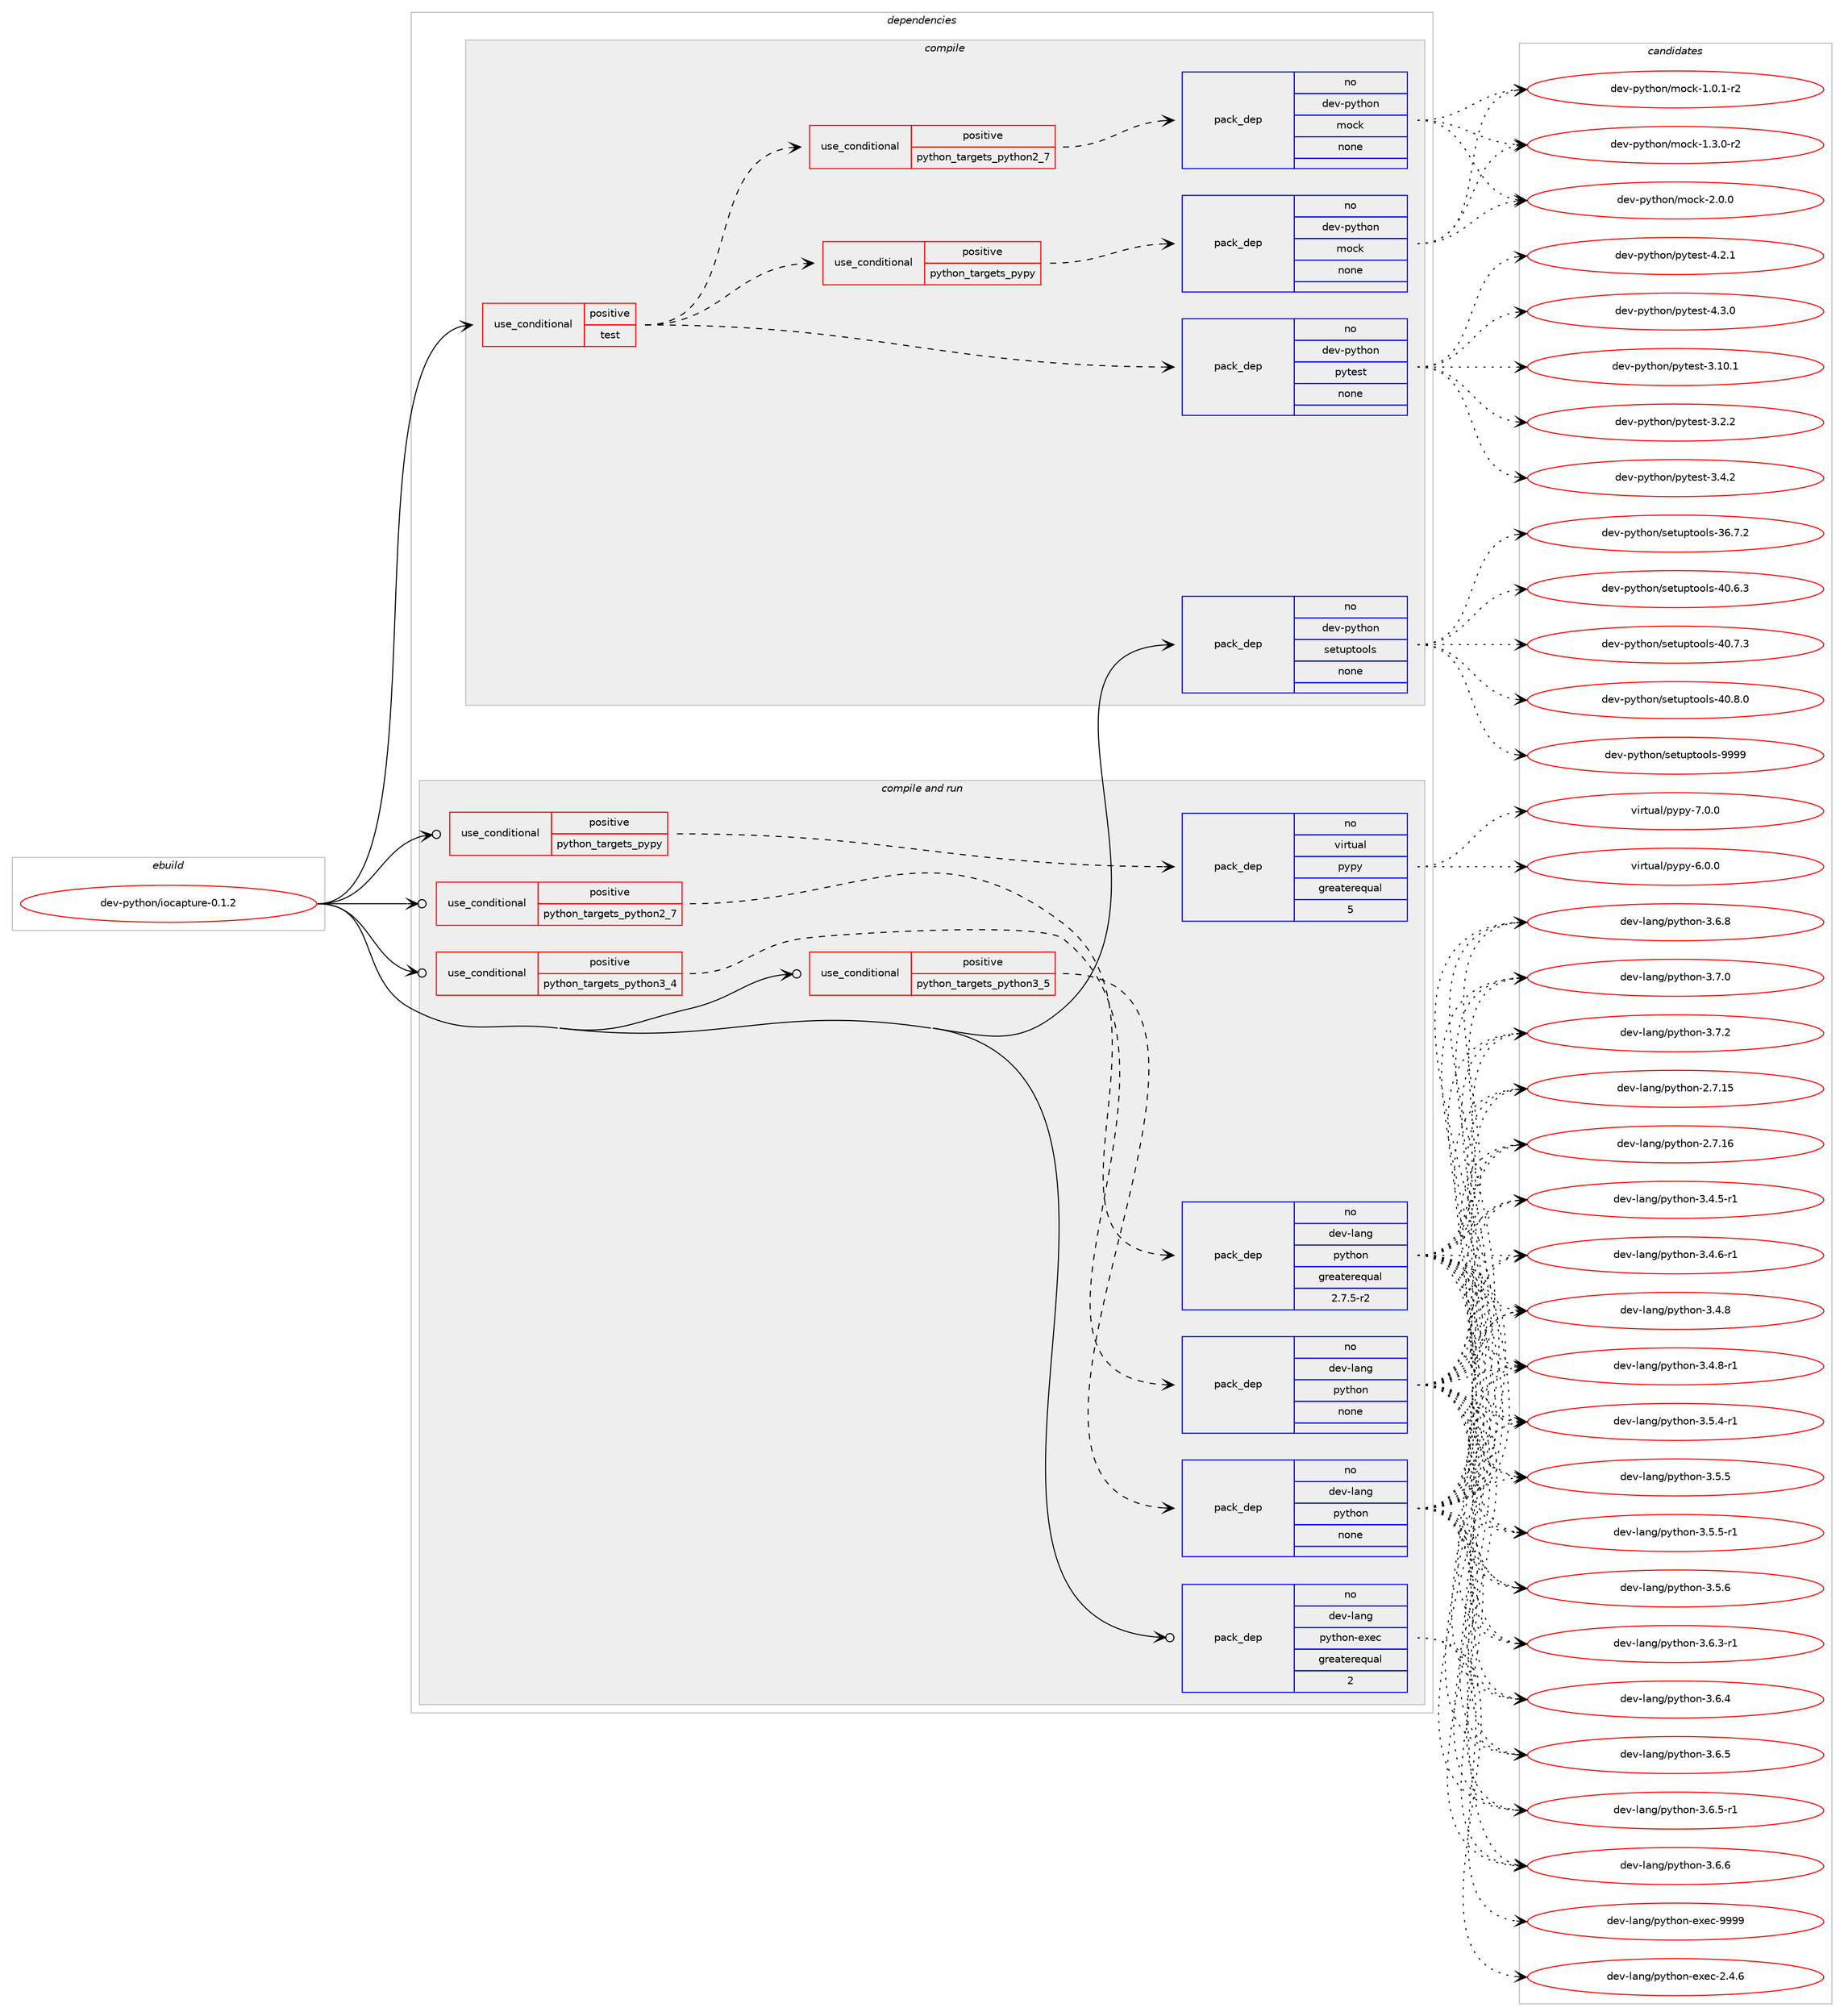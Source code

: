 digraph prolog {

# *************
# Graph options
# *************

newrank=true;
concentrate=true;
compound=true;
graph [rankdir=LR,fontname=Helvetica,fontsize=10,ranksep=1.5];#, ranksep=2.5, nodesep=0.2];
edge  [arrowhead=vee];
node  [fontname=Helvetica,fontsize=10];

# **********
# The ebuild
# **********

subgraph cluster_leftcol {
color=gray;
rank=same;
label=<<i>ebuild</i>>;
id [label="dev-python/iocapture-0.1.2", color=red, width=4, href="../dev-python/iocapture-0.1.2.svg"];
}

# ****************
# The dependencies
# ****************

subgraph cluster_midcol {
color=gray;
label=<<i>dependencies</i>>;
subgraph cluster_compile {
fillcolor="#eeeeee";
style=filled;
label=<<i>compile</i>>;
subgraph cond375821 {
dependency1413921 [label=<<TABLE BORDER="0" CELLBORDER="1" CELLSPACING="0" CELLPADDING="4"><TR><TD ROWSPAN="3" CELLPADDING="10">use_conditional</TD></TR><TR><TD>positive</TD></TR><TR><TD>test</TD></TR></TABLE>>, shape=none, color=red];
subgraph pack1014831 {
dependency1413922 [label=<<TABLE BORDER="0" CELLBORDER="1" CELLSPACING="0" CELLPADDING="4" WIDTH="220"><TR><TD ROWSPAN="6" CELLPADDING="30">pack_dep</TD></TR><TR><TD WIDTH="110">no</TD></TR><TR><TD>dev-python</TD></TR><TR><TD>pytest</TD></TR><TR><TD>none</TD></TR><TR><TD></TD></TR></TABLE>>, shape=none, color=blue];
}
dependency1413921:e -> dependency1413922:w [weight=20,style="dashed",arrowhead="vee"];
subgraph cond375822 {
dependency1413923 [label=<<TABLE BORDER="0" CELLBORDER="1" CELLSPACING="0" CELLPADDING="4"><TR><TD ROWSPAN="3" CELLPADDING="10">use_conditional</TD></TR><TR><TD>positive</TD></TR><TR><TD>python_targets_pypy</TD></TR></TABLE>>, shape=none, color=red];
subgraph pack1014832 {
dependency1413924 [label=<<TABLE BORDER="0" CELLBORDER="1" CELLSPACING="0" CELLPADDING="4" WIDTH="220"><TR><TD ROWSPAN="6" CELLPADDING="30">pack_dep</TD></TR><TR><TD WIDTH="110">no</TD></TR><TR><TD>dev-python</TD></TR><TR><TD>mock</TD></TR><TR><TD>none</TD></TR><TR><TD></TD></TR></TABLE>>, shape=none, color=blue];
}
dependency1413923:e -> dependency1413924:w [weight=20,style="dashed",arrowhead="vee"];
}
dependency1413921:e -> dependency1413923:w [weight=20,style="dashed",arrowhead="vee"];
subgraph cond375823 {
dependency1413925 [label=<<TABLE BORDER="0" CELLBORDER="1" CELLSPACING="0" CELLPADDING="4"><TR><TD ROWSPAN="3" CELLPADDING="10">use_conditional</TD></TR><TR><TD>positive</TD></TR><TR><TD>python_targets_python2_7</TD></TR></TABLE>>, shape=none, color=red];
subgraph pack1014833 {
dependency1413926 [label=<<TABLE BORDER="0" CELLBORDER="1" CELLSPACING="0" CELLPADDING="4" WIDTH="220"><TR><TD ROWSPAN="6" CELLPADDING="30">pack_dep</TD></TR><TR><TD WIDTH="110">no</TD></TR><TR><TD>dev-python</TD></TR><TR><TD>mock</TD></TR><TR><TD>none</TD></TR><TR><TD></TD></TR></TABLE>>, shape=none, color=blue];
}
dependency1413925:e -> dependency1413926:w [weight=20,style="dashed",arrowhead="vee"];
}
dependency1413921:e -> dependency1413925:w [weight=20,style="dashed",arrowhead="vee"];
}
id:e -> dependency1413921:w [weight=20,style="solid",arrowhead="vee"];
subgraph pack1014834 {
dependency1413927 [label=<<TABLE BORDER="0" CELLBORDER="1" CELLSPACING="0" CELLPADDING="4" WIDTH="220"><TR><TD ROWSPAN="6" CELLPADDING="30">pack_dep</TD></TR><TR><TD WIDTH="110">no</TD></TR><TR><TD>dev-python</TD></TR><TR><TD>setuptools</TD></TR><TR><TD>none</TD></TR><TR><TD></TD></TR></TABLE>>, shape=none, color=blue];
}
id:e -> dependency1413927:w [weight=20,style="solid",arrowhead="vee"];
}
subgraph cluster_compileandrun {
fillcolor="#eeeeee";
style=filled;
label=<<i>compile and run</i>>;
subgraph cond375824 {
dependency1413928 [label=<<TABLE BORDER="0" CELLBORDER="1" CELLSPACING="0" CELLPADDING="4"><TR><TD ROWSPAN="3" CELLPADDING="10">use_conditional</TD></TR><TR><TD>positive</TD></TR><TR><TD>python_targets_pypy</TD></TR></TABLE>>, shape=none, color=red];
subgraph pack1014835 {
dependency1413929 [label=<<TABLE BORDER="0" CELLBORDER="1" CELLSPACING="0" CELLPADDING="4" WIDTH="220"><TR><TD ROWSPAN="6" CELLPADDING="30">pack_dep</TD></TR><TR><TD WIDTH="110">no</TD></TR><TR><TD>virtual</TD></TR><TR><TD>pypy</TD></TR><TR><TD>greaterequal</TD></TR><TR><TD>5</TD></TR></TABLE>>, shape=none, color=blue];
}
dependency1413928:e -> dependency1413929:w [weight=20,style="dashed",arrowhead="vee"];
}
id:e -> dependency1413928:w [weight=20,style="solid",arrowhead="odotvee"];
subgraph cond375825 {
dependency1413930 [label=<<TABLE BORDER="0" CELLBORDER="1" CELLSPACING="0" CELLPADDING="4"><TR><TD ROWSPAN="3" CELLPADDING="10">use_conditional</TD></TR><TR><TD>positive</TD></TR><TR><TD>python_targets_python2_7</TD></TR></TABLE>>, shape=none, color=red];
subgraph pack1014836 {
dependency1413931 [label=<<TABLE BORDER="0" CELLBORDER="1" CELLSPACING="0" CELLPADDING="4" WIDTH="220"><TR><TD ROWSPAN="6" CELLPADDING="30">pack_dep</TD></TR><TR><TD WIDTH="110">no</TD></TR><TR><TD>dev-lang</TD></TR><TR><TD>python</TD></TR><TR><TD>greaterequal</TD></TR><TR><TD>2.7.5-r2</TD></TR></TABLE>>, shape=none, color=blue];
}
dependency1413930:e -> dependency1413931:w [weight=20,style="dashed",arrowhead="vee"];
}
id:e -> dependency1413930:w [weight=20,style="solid",arrowhead="odotvee"];
subgraph cond375826 {
dependency1413932 [label=<<TABLE BORDER="0" CELLBORDER="1" CELLSPACING="0" CELLPADDING="4"><TR><TD ROWSPAN="3" CELLPADDING="10">use_conditional</TD></TR><TR><TD>positive</TD></TR><TR><TD>python_targets_python3_4</TD></TR></TABLE>>, shape=none, color=red];
subgraph pack1014837 {
dependency1413933 [label=<<TABLE BORDER="0" CELLBORDER="1" CELLSPACING="0" CELLPADDING="4" WIDTH="220"><TR><TD ROWSPAN="6" CELLPADDING="30">pack_dep</TD></TR><TR><TD WIDTH="110">no</TD></TR><TR><TD>dev-lang</TD></TR><TR><TD>python</TD></TR><TR><TD>none</TD></TR><TR><TD></TD></TR></TABLE>>, shape=none, color=blue];
}
dependency1413932:e -> dependency1413933:w [weight=20,style="dashed",arrowhead="vee"];
}
id:e -> dependency1413932:w [weight=20,style="solid",arrowhead="odotvee"];
subgraph cond375827 {
dependency1413934 [label=<<TABLE BORDER="0" CELLBORDER="1" CELLSPACING="0" CELLPADDING="4"><TR><TD ROWSPAN="3" CELLPADDING="10">use_conditional</TD></TR><TR><TD>positive</TD></TR><TR><TD>python_targets_python3_5</TD></TR></TABLE>>, shape=none, color=red];
subgraph pack1014838 {
dependency1413935 [label=<<TABLE BORDER="0" CELLBORDER="1" CELLSPACING="0" CELLPADDING="4" WIDTH="220"><TR><TD ROWSPAN="6" CELLPADDING="30">pack_dep</TD></TR><TR><TD WIDTH="110">no</TD></TR><TR><TD>dev-lang</TD></TR><TR><TD>python</TD></TR><TR><TD>none</TD></TR><TR><TD></TD></TR></TABLE>>, shape=none, color=blue];
}
dependency1413934:e -> dependency1413935:w [weight=20,style="dashed",arrowhead="vee"];
}
id:e -> dependency1413934:w [weight=20,style="solid",arrowhead="odotvee"];
subgraph pack1014839 {
dependency1413936 [label=<<TABLE BORDER="0" CELLBORDER="1" CELLSPACING="0" CELLPADDING="4" WIDTH="220"><TR><TD ROWSPAN="6" CELLPADDING="30">pack_dep</TD></TR><TR><TD WIDTH="110">no</TD></TR><TR><TD>dev-lang</TD></TR><TR><TD>python-exec</TD></TR><TR><TD>greaterequal</TD></TR><TR><TD>2</TD></TR></TABLE>>, shape=none, color=blue];
}
id:e -> dependency1413936:w [weight=20,style="solid",arrowhead="odotvee"];
}
subgraph cluster_run {
fillcolor="#eeeeee";
style=filled;
label=<<i>run</i>>;
}
}

# **************
# The candidates
# **************

subgraph cluster_choices {
rank=same;
color=gray;
label=<<i>candidates</i>>;

subgraph choice1014831 {
color=black;
nodesep=1;
choice100101118451121211161041111104711212111610111511645514649484649 [label="dev-python/pytest-3.10.1", color=red, width=4,href="../dev-python/pytest-3.10.1.svg"];
choice1001011184511212111610411111047112121116101115116455146504650 [label="dev-python/pytest-3.2.2", color=red, width=4,href="../dev-python/pytest-3.2.2.svg"];
choice1001011184511212111610411111047112121116101115116455146524650 [label="dev-python/pytest-3.4.2", color=red, width=4,href="../dev-python/pytest-3.4.2.svg"];
choice1001011184511212111610411111047112121116101115116455246504649 [label="dev-python/pytest-4.2.1", color=red, width=4,href="../dev-python/pytest-4.2.1.svg"];
choice1001011184511212111610411111047112121116101115116455246514648 [label="dev-python/pytest-4.3.0", color=red, width=4,href="../dev-python/pytest-4.3.0.svg"];
dependency1413922:e -> choice100101118451121211161041111104711212111610111511645514649484649:w [style=dotted,weight="100"];
dependency1413922:e -> choice1001011184511212111610411111047112121116101115116455146504650:w [style=dotted,weight="100"];
dependency1413922:e -> choice1001011184511212111610411111047112121116101115116455146524650:w [style=dotted,weight="100"];
dependency1413922:e -> choice1001011184511212111610411111047112121116101115116455246504649:w [style=dotted,weight="100"];
dependency1413922:e -> choice1001011184511212111610411111047112121116101115116455246514648:w [style=dotted,weight="100"];
}
subgraph choice1014832 {
color=black;
nodesep=1;
choice1001011184511212111610411111047109111991074549464846494511450 [label="dev-python/mock-1.0.1-r2", color=red, width=4,href="../dev-python/mock-1.0.1-r2.svg"];
choice1001011184511212111610411111047109111991074549465146484511450 [label="dev-python/mock-1.3.0-r2", color=red, width=4,href="../dev-python/mock-1.3.0-r2.svg"];
choice100101118451121211161041111104710911199107455046484648 [label="dev-python/mock-2.0.0", color=red, width=4,href="../dev-python/mock-2.0.0.svg"];
dependency1413924:e -> choice1001011184511212111610411111047109111991074549464846494511450:w [style=dotted,weight="100"];
dependency1413924:e -> choice1001011184511212111610411111047109111991074549465146484511450:w [style=dotted,weight="100"];
dependency1413924:e -> choice100101118451121211161041111104710911199107455046484648:w [style=dotted,weight="100"];
}
subgraph choice1014833 {
color=black;
nodesep=1;
choice1001011184511212111610411111047109111991074549464846494511450 [label="dev-python/mock-1.0.1-r2", color=red, width=4,href="../dev-python/mock-1.0.1-r2.svg"];
choice1001011184511212111610411111047109111991074549465146484511450 [label="dev-python/mock-1.3.0-r2", color=red, width=4,href="../dev-python/mock-1.3.0-r2.svg"];
choice100101118451121211161041111104710911199107455046484648 [label="dev-python/mock-2.0.0", color=red, width=4,href="../dev-python/mock-2.0.0.svg"];
dependency1413926:e -> choice1001011184511212111610411111047109111991074549464846494511450:w [style=dotted,weight="100"];
dependency1413926:e -> choice1001011184511212111610411111047109111991074549465146484511450:w [style=dotted,weight="100"];
dependency1413926:e -> choice100101118451121211161041111104710911199107455046484648:w [style=dotted,weight="100"];
}
subgraph choice1014834 {
color=black;
nodesep=1;
choice100101118451121211161041111104711510111611711211611111110811545515446554650 [label="dev-python/setuptools-36.7.2", color=red, width=4,href="../dev-python/setuptools-36.7.2.svg"];
choice100101118451121211161041111104711510111611711211611111110811545524846544651 [label="dev-python/setuptools-40.6.3", color=red, width=4,href="../dev-python/setuptools-40.6.3.svg"];
choice100101118451121211161041111104711510111611711211611111110811545524846554651 [label="dev-python/setuptools-40.7.3", color=red, width=4,href="../dev-python/setuptools-40.7.3.svg"];
choice100101118451121211161041111104711510111611711211611111110811545524846564648 [label="dev-python/setuptools-40.8.0", color=red, width=4,href="../dev-python/setuptools-40.8.0.svg"];
choice10010111845112121116104111110471151011161171121161111111081154557575757 [label="dev-python/setuptools-9999", color=red, width=4,href="../dev-python/setuptools-9999.svg"];
dependency1413927:e -> choice100101118451121211161041111104711510111611711211611111110811545515446554650:w [style=dotted,weight="100"];
dependency1413927:e -> choice100101118451121211161041111104711510111611711211611111110811545524846544651:w [style=dotted,weight="100"];
dependency1413927:e -> choice100101118451121211161041111104711510111611711211611111110811545524846554651:w [style=dotted,weight="100"];
dependency1413927:e -> choice100101118451121211161041111104711510111611711211611111110811545524846564648:w [style=dotted,weight="100"];
dependency1413927:e -> choice10010111845112121116104111110471151011161171121161111111081154557575757:w [style=dotted,weight="100"];
}
subgraph choice1014835 {
color=black;
nodesep=1;
choice1181051141161179710847112121112121455446484648 [label="virtual/pypy-6.0.0", color=red, width=4,href="../virtual/pypy-6.0.0.svg"];
choice1181051141161179710847112121112121455546484648 [label="virtual/pypy-7.0.0", color=red, width=4,href="../virtual/pypy-7.0.0.svg"];
dependency1413929:e -> choice1181051141161179710847112121112121455446484648:w [style=dotted,weight="100"];
dependency1413929:e -> choice1181051141161179710847112121112121455546484648:w [style=dotted,weight="100"];
}
subgraph choice1014836 {
color=black;
nodesep=1;
choice10010111845108971101034711212111610411111045504655464953 [label="dev-lang/python-2.7.15", color=red, width=4,href="../dev-lang/python-2.7.15.svg"];
choice10010111845108971101034711212111610411111045504655464954 [label="dev-lang/python-2.7.16", color=red, width=4,href="../dev-lang/python-2.7.16.svg"];
choice1001011184510897110103471121211161041111104551465246534511449 [label="dev-lang/python-3.4.5-r1", color=red, width=4,href="../dev-lang/python-3.4.5-r1.svg"];
choice1001011184510897110103471121211161041111104551465246544511449 [label="dev-lang/python-3.4.6-r1", color=red, width=4,href="../dev-lang/python-3.4.6-r1.svg"];
choice100101118451089711010347112121116104111110455146524656 [label="dev-lang/python-3.4.8", color=red, width=4,href="../dev-lang/python-3.4.8.svg"];
choice1001011184510897110103471121211161041111104551465246564511449 [label="dev-lang/python-3.4.8-r1", color=red, width=4,href="../dev-lang/python-3.4.8-r1.svg"];
choice1001011184510897110103471121211161041111104551465346524511449 [label="dev-lang/python-3.5.4-r1", color=red, width=4,href="../dev-lang/python-3.5.4-r1.svg"];
choice100101118451089711010347112121116104111110455146534653 [label="dev-lang/python-3.5.5", color=red, width=4,href="../dev-lang/python-3.5.5.svg"];
choice1001011184510897110103471121211161041111104551465346534511449 [label="dev-lang/python-3.5.5-r1", color=red, width=4,href="../dev-lang/python-3.5.5-r1.svg"];
choice100101118451089711010347112121116104111110455146534654 [label="dev-lang/python-3.5.6", color=red, width=4,href="../dev-lang/python-3.5.6.svg"];
choice1001011184510897110103471121211161041111104551465446514511449 [label="dev-lang/python-3.6.3-r1", color=red, width=4,href="../dev-lang/python-3.6.3-r1.svg"];
choice100101118451089711010347112121116104111110455146544652 [label="dev-lang/python-3.6.4", color=red, width=4,href="../dev-lang/python-3.6.4.svg"];
choice100101118451089711010347112121116104111110455146544653 [label="dev-lang/python-3.6.5", color=red, width=4,href="../dev-lang/python-3.6.5.svg"];
choice1001011184510897110103471121211161041111104551465446534511449 [label="dev-lang/python-3.6.5-r1", color=red, width=4,href="../dev-lang/python-3.6.5-r1.svg"];
choice100101118451089711010347112121116104111110455146544654 [label="dev-lang/python-3.6.6", color=red, width=4,href="../dev-lang/python-3.6.6.svg"];
choice100101118451089711010347112121116104111110455146544656 [label="dev-lang/python-3.6.8", color=red, width=4,href="../dev-lang/python-3.6.8.svg"];
choice100101118451089711010347112121116104111110455146554648 [label="dev-lang/python-3.7.0", color=red, width=4,href="../dev-lang/python-3.7.0.svg"];
choice100101118451089711010347112121116104111110455146554650 [label="dev-lang/python-3.7.2", color=red, width=4,href="../dev-lang/python-3.7.2.svg"];
dependency1413931:e -> choice10010111845108971101034711212111610411111045504655464953:w [style=dotted,weight="100"];
dependency1413931:e -> choice10010111845108971101034711212111610411111045504655464954:w [style=dotted,weight="100"];
dependency1413931:e -> choice1001011184510897110103471121211161041111104551465246534511449:w [style=dotted,weight="100"];
dependency1413931:e -> choice1001011184510897110103471121211161041111104551465246544511449:w [style=dotted,weight="100"];
dependency1413931:e -> choice100101118451089711010347112121116104111110455146524656:w [style=dotted,weight="100"];
dependency1413931:e -> choice1001011184510897110103471121211161041111104551465246564511449:w [style=dotted,weight="100"];
dependency1413931:e -> choice1001011184510897110103471121211161041111104551465346524511449:w [style=dotted,weight="100"];
dependency1413931:e -> choice100101118451089711010347112121116104111110455146534653:w [style=dotted,weight="100"];
dependency1413931:e -> choice1001011184510897110103471121211161041111104551465346534511449:w [style=dotted,weight="100"];
dependency1413931:e -> choice100101118451089711010347112121116104111110455146534654:w [style=dotted,weight="100"];
dependency1413931:e -> choice1001011184510897110103471121211161041111104551465446514511449:w [style=dotted,weight="100"];
dependency1413931:e -> choice100101118451089711010347112121116104111110455146544652:w [style=dotted,weight="100"];
dependency1413931:e -> choice100101118451089711010347112121116104111110455146544653:w [style=dotted,weight="100"];
dependency1413931:e -> choice1001011184510897110103471121211161041111104551465446534511449:w [style=dotted,weight="100"];
dependency1413931:e -> choice100101118451089711010347112121116104111110455146544654:w [style=dotted,weight="100"];
dependency1413931:e -> choice100101118451089711010347112121116104111110455146544656:w [style=dotted,weight="100"];
dependency1413931:e -> choice100101118451089711010347112121116104111110455146554648:w [style=dotted,weight="100"];
dependency1413931:e -> choice100101118451089711010347112121116104111110455146554650:w [style=dotted,weight="100"];
}
subgraph choice1014837 {
color=black;
nodesep=1;
choice10010111845108971101034711212111610411111045504655464953 [label="dev-lang/python-2.7.15", color=red, width=4,href="../dev-lang/python-2.7.15.svg"];
choice10010111845108971101034711212111610411111045504655464954 [label="dev-lang/python-2.7.16", color=red, width=4,href="../dev-lang/python-2.7.16.svg"];
choice1001011184510897110103471121211161041111104551465246534511449 [label="dev-lang/python-3.4.5-r1", color=red, width=4,href="../dev-lang/python-3.4.5-r1.svg"];
choice1001011184510897110103471121211161041111104551465246544511449 [label="dev-lang/python-3.4.6-r1", color=red, width=4,href="../dev-lang/python-3.4.6-r1.svg"];
choice100101118451089711010347112121116104111110455146524656 [label="dev-lang/python-3.4.8", color=red, width=4,href="../dev-lang/python-3.4.8.svg"];
choice1001011184510897110103471121211161041111104551465246564511449 [label="dev-lang/python-3.4.8-r1", color=red, width=4,href="../dev-lang/python-3.4.8-r1.svg"];
choice1001011184510897110103471121211161041111104551465346524511449 [label="dev-lang/python-3.5.4-r1", color=red, width=4,href="../dev-lang/python-3.5.4-r1.svg"];
choice100101118451089711010347112121116104111110455146534653 [label="dev-lang/python-3.5.5", color=red, width=4,href="../dev-lang/python-3.5.5.svg"];
choice1001011184510897110103471121211161041111104551465346534511449 [label="dev-lang/python-3.5.5-r1", color=red, width=4,href="../dev-lang/python-3.5.5-r1.svg"];
choice100101118451089711010347112121116104111110455146534654 [label="dev-lang/python-3.5.6", color=red, width=4,href="../dev-lang/python-3.5.6.svg"];
choice1001011184510897110103471121211161041111104551465446514511449 [label="dev-lang/python-3.6.3-r1", color=red, width=4,href="../dev-lang/python-3.6.3-r1.svg"];
choice100101118451089711010347112121116104111110455146544652 [label="dev-lang/python-3.6.4", color=red, width=4,href="../dev-lang/python-3.6.4.svg"];
choice100101118451089711010347112121116104111110455146544653 [label="dev-lang/python-3.6.5", color=red, width=4,href="../dev-lang/python-3.6.5.svg"];
choice1001011184510897110103471121211161041111104551465446534511449 [label="dev-lang/python-3.6.5-r1", color=red, width=4,href="../dev-lang/python-3.6.5-r1.svg"];
choice100101118451089711010347112121116104111110455146544654 [label="dev-lang/python-3.6.6", color=red, width=4,href="../dev-lang/python-3.6.6.svg"];
choice100101118451089711010347112121116104111110455146544656 [label="dev-lang/python-3.6.8", color=red, width=4,href="../dev-lang/python-3.6.8.svg"];
choice100101118451089711010347112121116104111110455146554648 [label="dev-lang/python-3.7.0", color=red, width=4,href="../dev-lang/python-3.7.0.svg"];
choice100101118451089711010347112121116104111110455146554650 [label="dev-lang/python-3.7.2", color=red, width=4,href="../dev-lang/python-3.7.2.svg"];
dependency1413933:e -> choice10010111845108971101034711212111610411111045504655464953:w [style=dotted,weight="100"];
dependency1413933:e -> choice10010111845108971101034711212111610411111045504655464954:w [style=dotted,weight="100"];
dependency1413933:e -> choice1001011184510897110103471121211161041111104551465246534511449:w [style=dotted,weight="100"];
dependency1413933:e -> choice1001011184510897110103471121211161041111104551465246544511449:w [style=dotted,weight="100"];
dependency1413933:e -> choice100101118451089711010347112121116104111110455146524656:w [style=dotted,weight="100"];
dependency1413933:e -> choice1001011184510897110103471121211161041111104551465246564511449:w [style=dotted,weight="100"];
dependency1413933:e -> choice1001011184510897110103471121211161041111104551465346524511449:w [style=dotted,weight="100"];
dependency1413933:e -> choice100101118451089711010347112121116104111110455146534653:w [style=dotted,weight="100"];
dependency1413933:e -> choice1001011184510897110103471121211161041111104551465346534511449:w [style=dotted,weight="100"];
dependency1413933:e -> choice100101118451089711010347112121116104111110455146534654:w [style=dotted,weight="100"];
dependency1413933:e -> choice1001011184510897110103471121211161041111104551465446514511449:w [style=dotted,weight="100"];
dependency1413933:e -> choice100101118451089711010347112121116104111110455146544652:w [style=dotted,weight="100"];
dependency1413933:e -> choice100101118451089711010347112121116104111110455146544653:w [style=dotted,weight="100"];
dependency1413933:e -> choice1001011184510897110103471121211161041111104551465446534511449:w [style=dotted,weight="100"];
dependency1413933:e -> choice100101118451089711010347112121116104111110455146544654:w [style=dotted,weight="100"];
dependency1413933:e -> choice100101118451089711010347112121116104111110455146544656:w [style=dotted,weight="100"];
dependency1413933:e -> choice100101118451089711010347112121116104111110455146554648:w [style=dotted,weight="100"];
dependency1413933:e -> choice100101118451089711010347112121116104111110455146554650:w [style=dotted,weight="100"];
}
subgraph choice1014838 {
color=black;
nodesep=1;
choice10010111845108971101034711212111610411111045504655464953 [label="dev-lang/python-2.7.15", color=red, width=4,href="../dev-lang/python-2.7.15.svg"];
choice10010111845108971101034711212111610411111045504655464954 [label="dev-lang/python-2.7.16", color=red, width=4,href="../dev-lang/python-2.7.16.svg"];
choice1001011184510897110103471121211161041111104551465246534511449 [label="dev-lang/python-3.4.5-r1", color=red, width=4,href="../dev-lang/python-3.4.5-r1.svg"];
choice1001011184510897110103471121211161041111104551465246544511449 [label="dev-lang/python-3.4.6-r1", color=red, width=4,href="../dev-lang/python-3.4.6-r1.svg"];
choice100101118451089711010347112121116104111110455146524656 [label="dev-lang/python-3.4.8", color=red, width=4,href="../dev-lang/python-3.4.8.svg"];
choice1001011184510897110103471121211161041111104551465246564511449 [label="dev-lang/python-3.4.8-r1", color=red, width=4,href="../dev-lang/python-3.4.8-r1.svg"];
choice1001011184510897110103471121211161041111104551465346524511449 [label="dev-lang/python-3.5.4-r1", color=red, width=4,href="../dev-lang/python-3.5.4-r1.svg"];
choice100101118451089711010347112121116104111110455146534653 [label="dev-lang/python-3.5.5", color=red, width=4,href="../dev-lang/python-3.5.5.svg"];
choice1001011184510897110103471121211161041111104551465346534511449 [label="dev-lang/python-3.5.5-r1", color=red, width=4,href="../dev-lang/python-3.5.5-r1.svg"];
choice100101118451089711010347112121116104111110455146534654 [label="dev-lang/python-3.5.6", color=red, width=4,href="../dev-lang/python-3.5.6.svg"];
choice1001011184510897110103471121211161041111104551465446514511449 [label="dev-lang/python-3.6.3-r1", color=red, width=4,href="../dev-lang/python-3.6.3-r1.svg"];
choice100101118451089711010347112121116104111110455146544652 [label="dev-lang/python-3.6.4", color=red, width=4,href="../dev-lang/python-3.6.4.svg"];
choice100101118451089711010347112121116104111110455146544653 [label="dev-lang/python-3.6.5", color=red, width=4,href="../dev-lang/python-3.6.5.svg"];
choice1001011184510897110103471121211161041111104551465446534511449 [label="dev-lang/python-3.6.5-r1", color=red, width=4,href="../dev-lang/python-3.6.5-r1.svg"];
choice100101118451089711010347112121116104111110455146544654 [label="dev-lang/python-3.6.6", color=red, width=4,href="../dev-lang/python-3.6.6.svg"];
choice100101118451089711010347112121116104111110455146544656 [label="dev-lang/python-3.6.8", color=red, width=4,href="../dev-lang/python-3.6.8.svg"];
choice100101118451089711010347112121116104111110455146554648 [label="dev-lang/python-3.7.0", color=red, width=4,href="../dev-lang/python-3.7.0.svg"];
choice100101118451089711010347112121116104111110455146554650 [label="dev-lang/python-3.7.2", color=red, width=4,href="../dev-lang/python-3.7.2.svg"];
dependency1413935:e -> choice10010111845108971101034711212111610411111045504655464953:w [style=dotted,weight="100"];
dependency1413935:e -> choice10010111845108971101034711212111610411111045504655464954:w [style=dotted,weight="100"];
dependency1413935:e -> choice1001011184510897110103471121211161041111104551465246534511449:w [style=dotted,weight="100"];
dependency1413935:e -> choice1001011184510897110103471121211161041111104551465246544511449:w [style=dotted,weight="100"];
dependency1413935:e -> choice100101118451089711010347112121116104111110455146524656:w [style=dotted,weight="100"];
dependency1413935:e -> choice1001011184510897110103471121211161041111104551465246564511449:w [style=dotted,weight="100"];
dependency1413935:e -> choice1001011184510897110103471121211161041111104551465346524511449:w [style=dotted,weight="100"];
dependency1413935:e -> choice100101118451089711010347112121116104111110455146534653:w [style=dotted,weight="100"];
dependency1413935:e -> choice1001011184510897110103471121211161041111104551465346534511449:w [style=dotted,weight="100"];
dependency1413935:e -> choice100101118451089711010347112121116104111110455146534654:w [style=dotted,weight="100"];
dependency1413935:e -> choice1001011184510897110103471121211161041111104551465446514511449:w [style=dotted,weight="100"];
dependency1413935:e -> choice100101118451089711010347112121116104111110455146544652:w [style=dotted,weight="100"];
dependency1413935:e -> choice100101118451089711010347112121116104111110455146544653:w [style=dotted,weight="100"];
dependency1413935:e -> choice1001011184510897110103471121211161041111104551465446534511449:w [style=dotted,weight="100"];
dependency1413935:e -> choice100101118451089711010347112121116104111110455146544654:w [style=dotted,weight="100"];
dependency1413935:e -> choice100101118451089711010347112121116104111110455146544656:w [style=dotted,weight="100"];
dependency1413935:e -> choice100101118451089711010347112121116104111110455146554648:w [style=dotted,weight="100"];
dependency1413935:e -> choice100101118451089711010347112121116104111110455146554650:w [style=dotted,weight="100"];
}
subgraph choice1014839 {
color=black;
nodesep=1;
choice1001011184510897110103471121211161041111104510112010199455046524654 [label="dev-lang/python-exec-2.4.6", color=red, width=4,href="../dev-lang/python-exec-2.4.6.svg"];
choice10010111845108971101034711212111610411111045101120101994557575757 [label="dev-lang/python-exec-9999", color=red, width=4,href="../dev-lang/python-exec-9999.svg"];
dependency1413936:e -> choice1001011184510897110103471121211161041111104510112010199455046524654:w [style=dotted,weight="100"];
dependency1413936:e -> choice10010111845108971101034711212111610411111045101120101994557575757:w [style=dotted,weight="100"];
}
}

}
